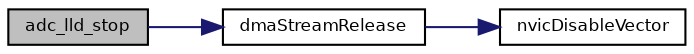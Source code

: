 digraph "adc_lld_stop"
{
  bgcolor="transparent";
  edge [fontname="Helvetica",fontsize="8",labelfontname="Helvetica",labelfontsize="8"];
  node [fontname="Helvetica",fontsize="8",shape=record];
  rankdir="LR";
  Node7 [label="adc_lld_stop",height=0.2,width=0.4,color="black", fillcolor="grey75", style="filled", fontcolor="black"];
  Node7 -> Node8 [color="midnightblue",fontsize="8",style="solid",fontname="Helvetica"];
  Node8 [label="dmaStreamRelease",height=0.2,width=0.4,color="black",URL="$group___s_t_m32___d_m_a.html#ga6427d36d4aba6469fd46e53bf972211e",tooltip="Releases a DMA stream. "];
  Node8 -> Node9 [color="midnightblue",fontsize="8",style="solid",fontname="Helvetica"];
  Node9 [label="nvicDisableVector",height=0.2,width=0.4,color="black",URL="$group___c_o_m_m_o_n___a_r_m_c_mx___n_v_i_c.html#gafdc14a7abfb6cb5fd2dd93a05767bbf8",tooltip="Disables an interrupt handler. "];
}
